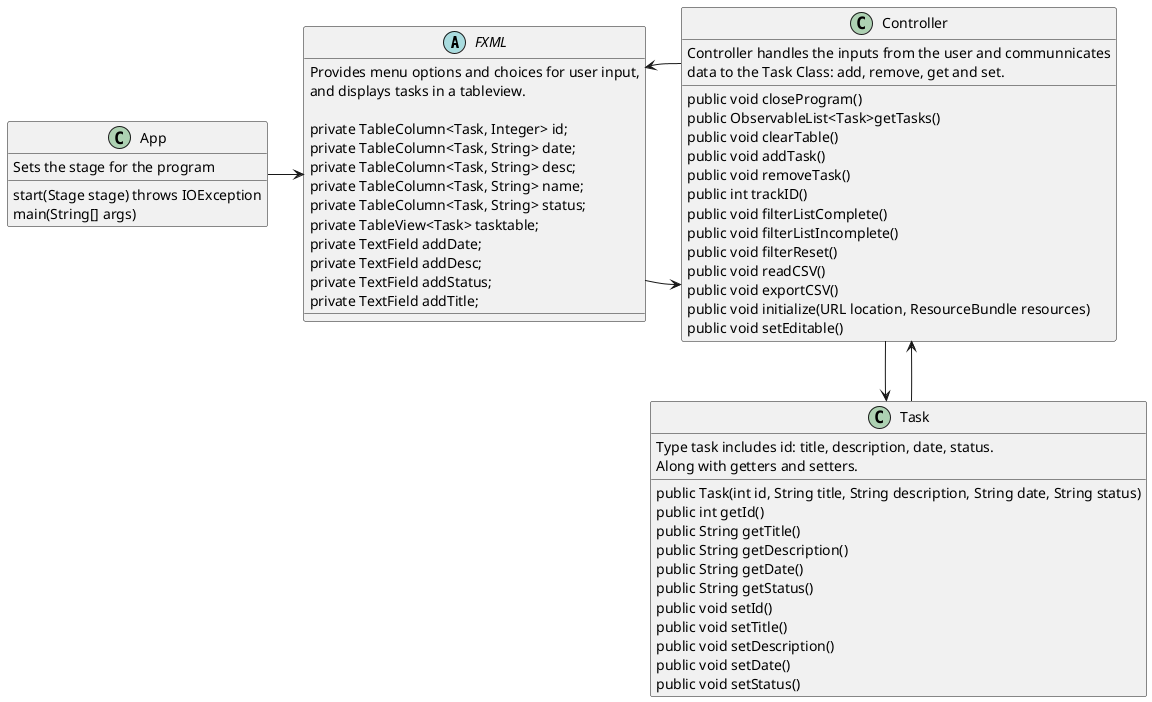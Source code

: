 @startuml
'https://plantuml.com/sequence-diagram

abstract FXML{
    Provides menu options and choices for user input,
    and displays tasks in a tableview.

    private TableColumn<Task, Integer> id;
    private TableColumn<Task, String> date;
    private TableColumn<Task, String> desc;
    private TableColumn<Task, String> name;
    private TableColumn<Task, String> status;
    private TableView<Task> tasktable;
    private TextField addDate;
    private TextField addDesc;
    private TextField addStatus;
    private TextField addTitle;
}
class App {
    Sets the stage for the program
    start(Stage stage) throws IOException
    main(String[] args)
}
class Task{
    Type task includes id: title, description, date, status.
    Along with getters and setters.

    public Task(int id, String title, String description, String date, String status)
    public int getId()
    public String getTitle()
    public String getDescription()
    public String getDate()
    public String getStatus()
    public void setId()
    public void setTitle()
    public void setDescription()
    public void setDate()
    public void setStatus()

}
class Controller{
    Controller handles the inputs from the user and communnicates
    data to the Task Class: add, remove, get and set.

    public void closeProgram()
    public ObservableList<Task>getTasks()
    public void clearTable()
    public void addTask()
    public void removeTask()
    public int trackID()
    public void filterListComplete()
    public void filterListIncomplete()
    public void filterReset()
    public void readCSV()
    public void exportCSV()
    public void initialize(URL location, ResourceBundle resources)
    public void setEditable()
}


App -> FXML
Task --> Controller
Controller --> Task
FXML -> Controller
Controller -->FXML


@enduml